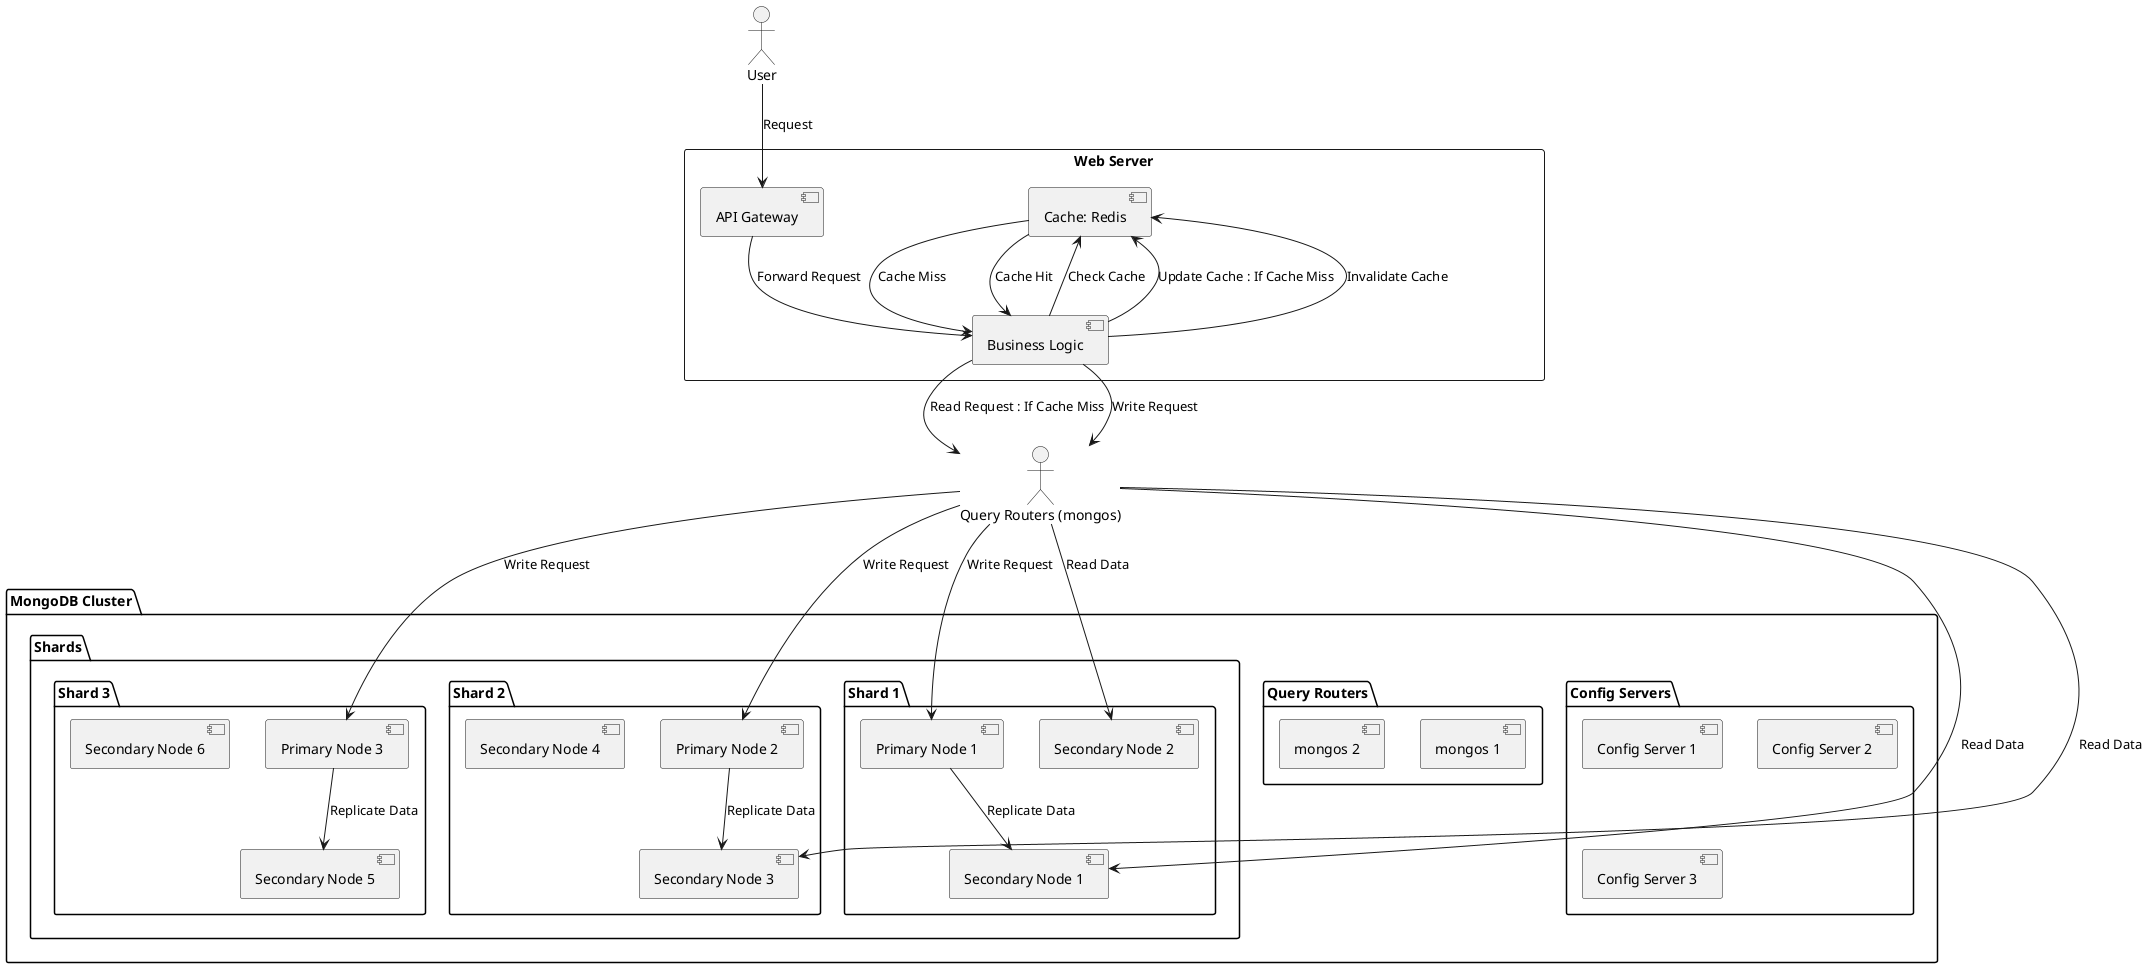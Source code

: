 @startuml

package "MongoDB Cluster" {

  package "Config Servers" {
    [Config Server 1]
    [Config Server 2]
    [Config Server 3]
  }
  
  package "Query Routers" {
    [mongos 1]
    [mongos 2]
  }
  
  package "Shards" {
    package "Shard 1" {
      [Primary Node 1]
      [Secondary Node 1]
      [Secondary Node 2]
    }
    package "Shard 2" {
      [Primary Node 2]
      [Secondary Node 3]
      [Secondary Node 4]
    }
    package "Shard 3" {
      [Primary Node 3]
      [Secondary Node 5]
      [Secondary Node 6]
    }
  }
}

actor User

rectangle "Web Server" {
  [API Gateway]
  [Business Logic]
  [Cache: Redis]
}

User --> "API Gateway": Request
"API Gateway" --> "Business Logic": Forward Request
"Business Logic" --> "Cache: Redis": Check Cache
"Cache: Redis" --> "Business Logic": Cache Hit
"Cache: Redis" -> "Business Logic": Cache Miss

"Business Logic" --> "Query Routers (mongos)": Read Request : If Cache Miss
"Query Routers (mongos)" --> "Secondary Node 1": Read Data
"Query Routers (mongos)" --> "Secondary Node 2": Read Data
"Query Routers (mongos)" --> "Secondary Node 3": Read Data
"Business Logic" --> "Cache: Redis": Update Cache : If Cache Miss

"Business Logic" --> "Query Routers (mongos)": Write Request
"Query Routers (mongos)" --> "Primary Node 1": Write Request
"Query Routers (mongos)" --> "Primary Node 2": Write Request
"Query Routers (mongos)" --> "Primary Node 3": Write Request
"Primary Node 1" --> "Secondary Node 1": Replicate Data
"Primary Node 2" --> "Secondary Node 3": Replicate Data
"Primary Node 3" --> "Secondary Node 5": Replicate Data
"Business Logic" --> "Cache: Redis": Invalidate Cache

@enduml
